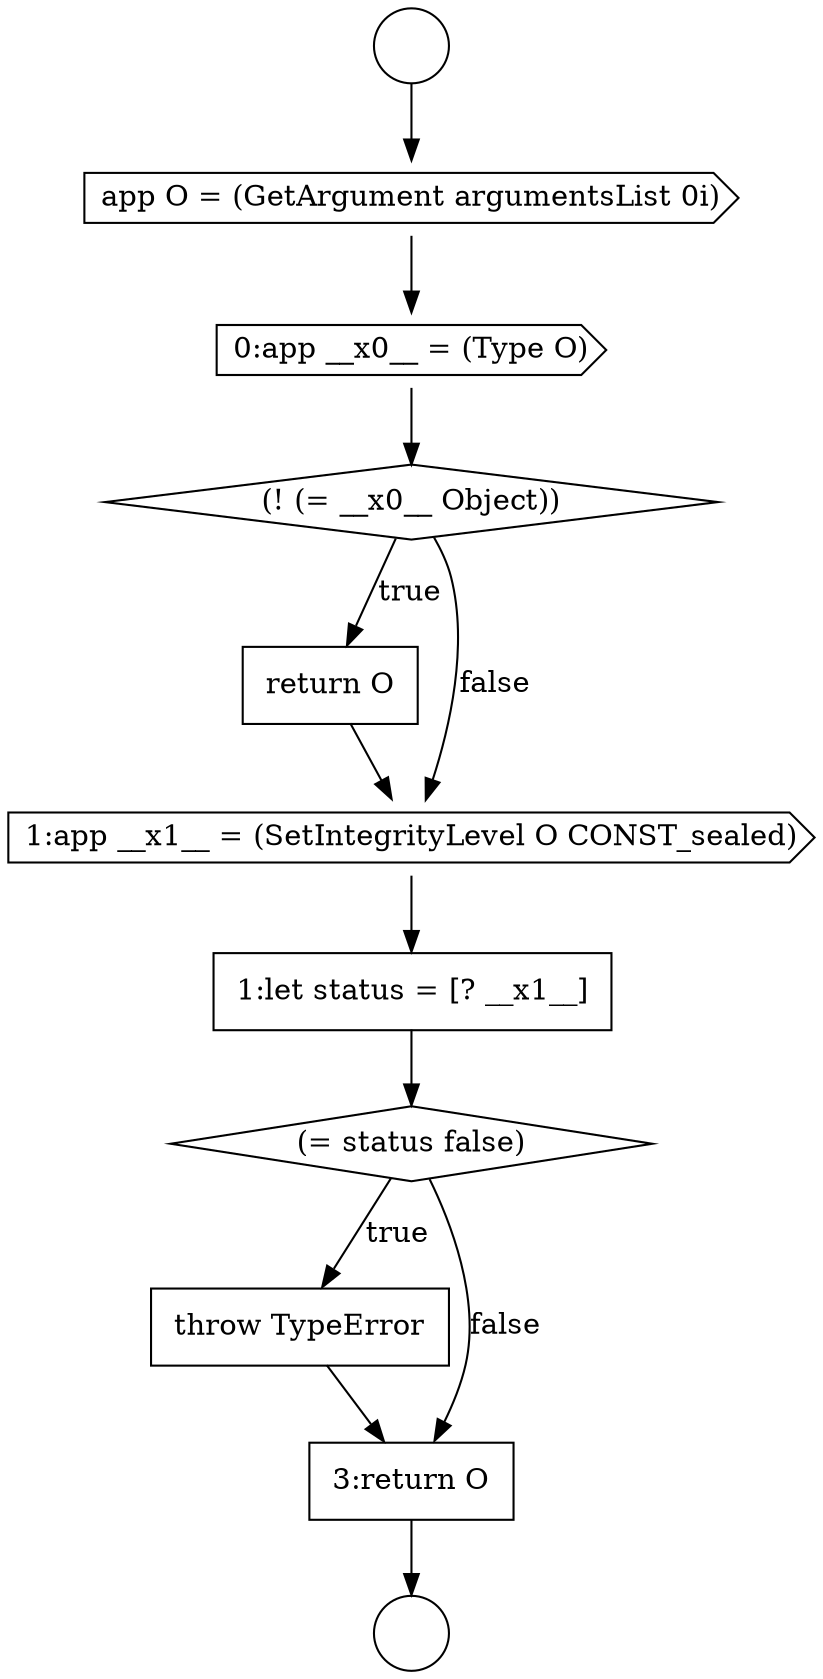digraph {
  node12129 [shape=none, margin=0, label=<<font color="black">
    <table border="0" cellborder="1" cellspacing="0" cellpadding="10">
      <tr><td align="left">return O</td></tr>
    </table>
  </font>> color="black" fillcolor="white" style=filled]
  node12126 [shape=cds, label=<<font color="black">app O = (GetArgument argumentsList 0i)</font>> color="black" fillcolor="white" style=filled]
  node12133 [shape=none, margin=0, label=<<font color="black">
    <table border="0" cellborder="1" cellspacing="0" cellpadding="10">
      <tr><td align="left">throw TypeError</td></tr>
    </table>
  </font>> color="black" fillcolor="white" style=filled]
  node12128 [shape=diamond, label=<<font color="black">(! (= __x0__ Object))</font>> color="black" fillcolor="white" style=filled]
  node12131 [shape=none, margin=0, label=<<font color="black">
    <table border="0" cellborder="1" cellspacing="0" cellpadding="10">
      <tr><td align="left">1:let status = [? __x1__]</td></tr>
    </table>
  </font>> color="black" fillcolor="white" style=filled]
  node12124 [shape=circle label=" " color="black" fillcolor="white" style=filled]
  node12130 [shape=cds, label=<<font color="black">1:app __x1__ = (SetIntegrityLevel O CONST_sealed)</font>> color="black" fillcolor="white" style=filled]
  node12125 [shape=circle label=" " color="black" fillcolor="white" style=filled]
  node12134 [shape=none, margin=0, label=<<font color="black">
    <table border="0" cellborder="1" cellspacing="0" cellpadding="10">
      <tr><td align="left">3:return O</td></tr>
    </table>
  </font>> color="black" fillcolor="white" style=filled]
  node12132 [shape=diamond, label=<<font color="black">(= status false)</font>> color="black" fillcolor="white" style=filled]
  node12127 [shape=cds, label=<<font color="black">0:app __x0__ = (Type O)</font>> color="black" fillcolor="white" style=filled]
  node12129 -> node12130 [ color="black"]
  node12133 -> node12134 [ color="black"]
  node12130 -> node12131 [ color="black"]
  node12131 -> node12132 [ color="black"]
  node12132 -> node12133 [label=<<font color="black">true</font>> color="black"]
  node12132 -> node12134 [label=<<font color="black">false</font>> color="black"]
  node12126 -> node12127 [ color="black"]
  node12134 -> node12125 [ color="black"]
  node12127 -> node12128 [ color="black"]
  node12124 -> node12126 [ color="black"]
  node12128 -> node12129 [label=<<font color="black">true</font>> color="black"]
  node12128 -> node12130 [label=<<font color="black">false</font>> color="black"]
}
